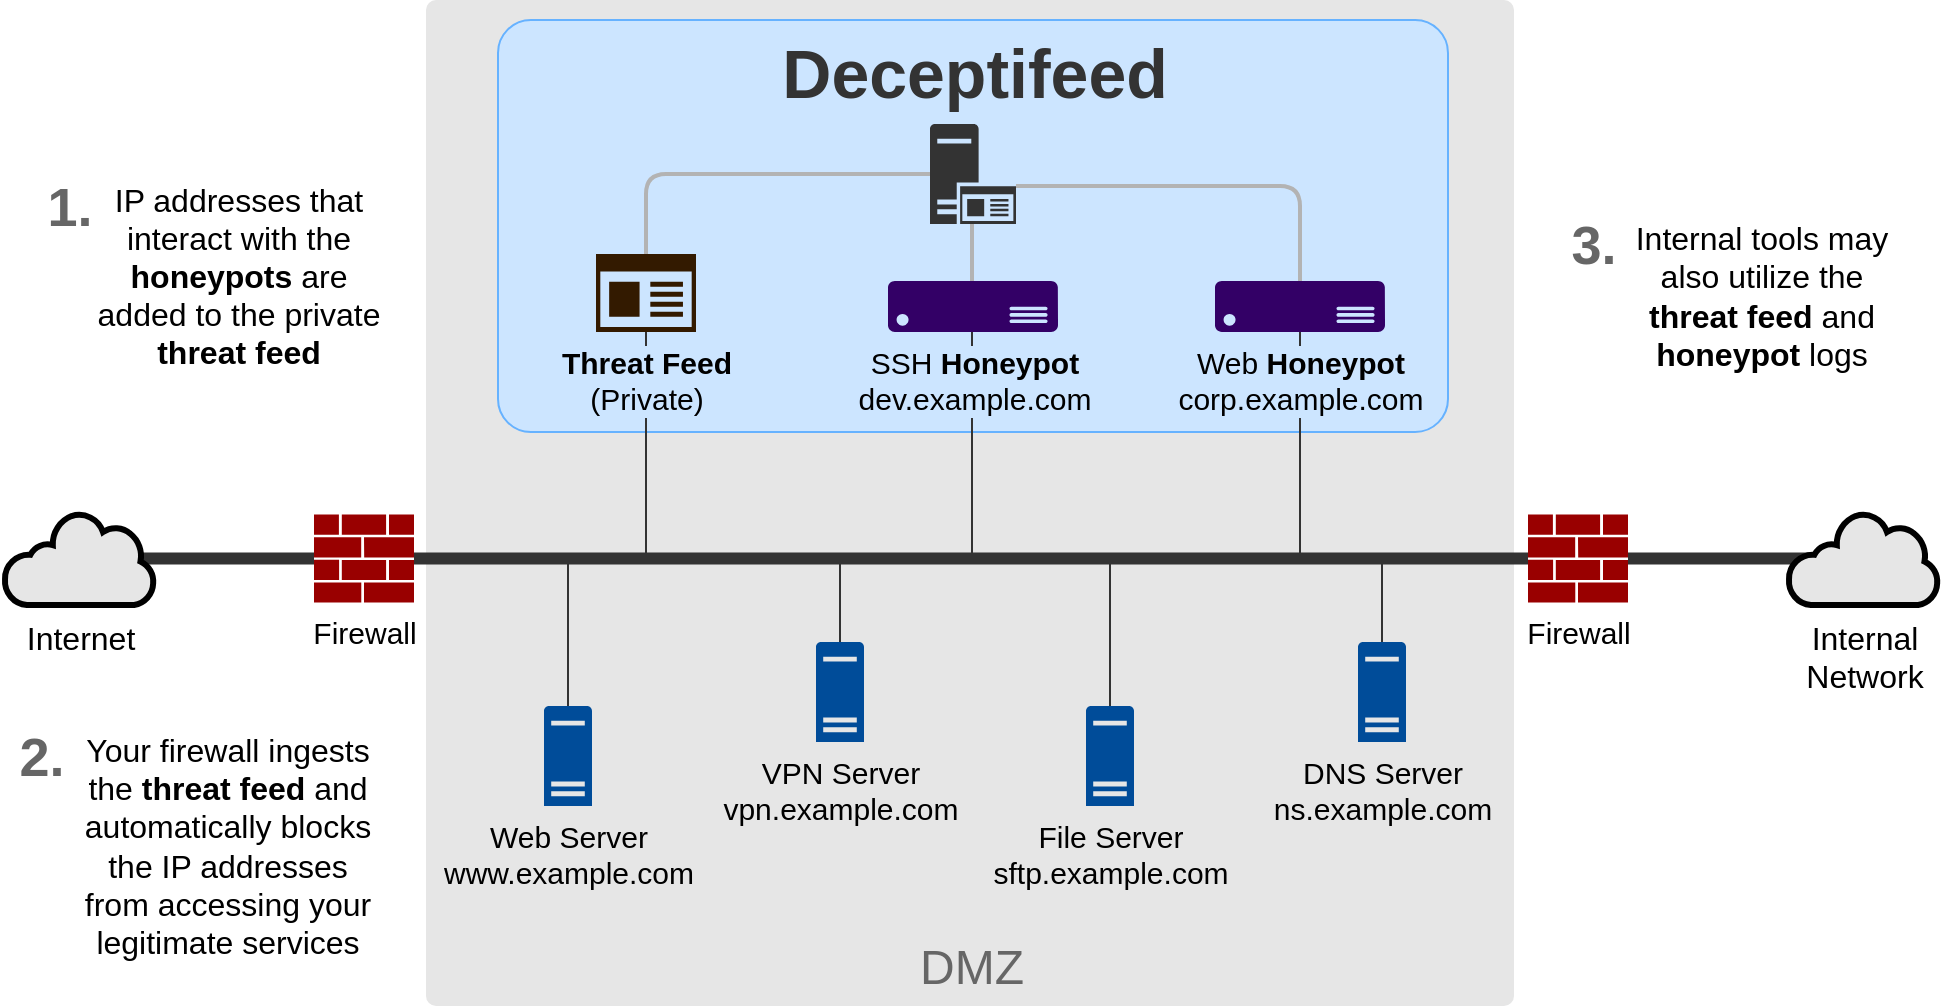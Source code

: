 <mxfile>
  <diagram name="Page-1" id="2Eu4RQjrI3PlWwBZhT0F">
    <mxGraphModel dx="1793" dy="1028" grid="1" gridSize="1" guides="1" tooltips="1" connect="1" arrows="1" fold="1" page="1" pageScale="1" pageWidth="1000" pageHeight="540" background="#ffffff" math="0" shadow="0">
      <root>
        <mxCell id="0" />
        <mxCell id="1" parent="0" />
        <mxCell id="em4zL2hBkfHOsg3rVNTH-55" value="" style="rounded=1;whiteSpace=wrap;labelBackgroundColor=none;fillStyle=auto;glass=0;shadow=0;fillColor=#E6E6E6;fontColor=#333333;strokeColor=none;perimeterSpacing=0;textShadow=0;html=1;horizontal=1;arcSize=1;" parent="1" vertex="1">
          <mxGeometry x="227" y="26" width="544" height="503" as="geometry" />
        </mxCell>
        <mxCell id="em4zL2hBkfHOsg3rVNTH-57" value="" style="rounded=1;whiteSpace=wrap;html=1;fillColor=#cce5ff;strokeColor=#66B2FF;arcSize=8;" parent="1" vertex="1">
          <mxGeometry x="263" y="36" width="475" height="206" as="geometry" />
        </mxCell>
        <mxCell id="em4zL2hBkfHOsg3rVNTH-3" value="Firewall" style="aspect=fixed;pointerEvents=1;shadow=0;dashed=0;html=1;strokeColor=none;labelPosition=center;verticalLabelPosition=bottom;verticalAlign=top;align=center;fillColor=#990000;shape=mxgraph.mscae.enterprise.firewall;fontSize=15;" parent="1" vertex="1">
          <mxGeometry x="778" y="283.25" width="50" height="44" as="geometry" />
        </mxCell>
        <mxCell id="em4zL2hBkfHOsg3rVNTH-121" style="rounded=0;orthogonalLoop=1;jettySize=auto;html=1;exitX=0.5;exitY=0;exitDx=0;exitDy=0;exitPerimeter=0;endArrow=none;endFill=0;strokeColor=#333333;" parent="1" source="em4zL2hBkfHOsg3rVNTH-4" edge="1">
          <mxGeometry relative="1" as="geometry">
            <mxPoint x="298" y="306" as="targetPoint" />
          </mxGeometry>
        </mxCell>
        <mxCell id="em4zL2hBkfHOsg3rVNTH-4" value="&lt;div&gt;Web Server&lt;/div&gt;&lt;div&gt;www.example.com&lt;br&gt;&lt;/div&gt;" style="aspect=fixed;pointerEvents=1;shadow=0;dashed=0;html=1;strokeColor=none;labelPosition=center;verticalLabelPosition=bottom;verticalAlign=top;align=center;fillColor=#004C99;shape=mxgraph.mscae.enterprise.server_generic;horizontal=1;labelBorderColor=none;fontSize=15;strokeWidth=1;perimeterSpacing=0;" parent="1" vertex="1">
          <mxGeometry x="286" y="379" width="24" height="50" as="geometry" />
        </mxCell>
        <mxCell id="em4zL2hBkfHOsg3rVNTH-112" style="rounded=0;orthogonalLoop=1;jettySize=auto;html=1;exitX=0.5;exitY=0;exitDx=0;exitDy=0;exitPerimeter=0;endArrow=none;endFill=0;strokeColor=#333333;" parent="1" edge="1">
          <mxGeometry relative="1" as="geometry">
            <mxPoint x="434" y="305" as="targetPoint" />
            <mxPoint x="434" y="349" as="sourcePoint" />
          </mxGeometry>
        </mxCell>
        <mxCell id="em4zL2hBkfHOsg3rVNTH-5" value="&lt;div&gt;VPN Server&lt;/div&gt;&lt;div&gt;vpn.example.com&lt;br&gt;&lt;/div&gt;" style="aspect=fixed;pointerEvents=1;shadow=0;dashed=0;html=1;strokeColor=none;labelPosition=center;verticalLabelPosition=bottom;verticalAlign=top;align=center;fillColor=#004C99;shape=mxgraph.mscae.enterprise.server_generic;fontSize=15;" parent="1" vertex="1">
          <mxGeometry x="422" y="347" width="24" height="50" as="geometry" />
        </mxCell>
        <mxCell id="em4zL2hBkfHOsg3rVNTH-114" style="rounded=0;orthogonalLoop=1;jettySize=auto;html=1;exitX=0.5;exitY=0;exitDx=0;exitDy=0;exitPerimeter=0;strokeColor=#333333;endArrow=none;endFill=0;" parent="1" source="em4zL2hBkfHOsg3rVNTH-6" edge="1">
          <mxGeometry relative="1" as="geometry">
            <mxPoint x="705" y="305.278" as="targetPoint" />
          </mxGeometry>
        </mxCell>
        <mxCell id="em4zL2hBkfHOsg3rVNTH-6" value="DNS Server&lt;br&gt;ns.example.com" style="aspect=fixed;pointerEvents=1;shadow=0;dashed=0;html=1;strokeColor=none;labelPosition=center;verticalLabelPosition=bottom;verticalAlign=top;align=center;fillColor=#004C99;shape=mxgraph.mscae.enterprise.server_generic;fontSize=15;" parent="1" vertex="1">
          <mxGeometry x="693" y="347" width="24" height="50" as="geometry" />
        </mxCell>
        <mxCell id="em4zL2hBkfHOsg3rVNTH-64" value="&lt;div&gt;IP addresses that interact with the &lt;b&gt;honeypots&lt;/b&gt; are added to the private &lt;b&gt;threat feed&lt;/b&gt;&lt;/div&gt;" style="text;strokeColor=none;align=center;fillColor=none;html=1;verticalAlign=middle;whiteSpace=wrap;rounded=0;fontSize=16;" parent="1" vertex="1">
          <mxGeometry x="58" y="111" width="151" height="106" as="geometry" />
        </mxCell>
        <mxCell id="em4zL2hBkfHOsg3rVNTH-65" value="Your firewall ingests the &lt;b&gt;threat feed&lt;/b&gt; and automatically blocks the IP addresses from accessing your legitimate services" style="text;strokeColor=none;align=center;fillColor=none;html=1;verticalAlign=middle;whiteSpace=wrap;rounded=0;fontSize=16;" parent="1" vertex="1">
          <mxGeometry x="50" y="381" width="156" height="136" as="geometry" />
        </mxCell>
        <mxCell id="em4zL2hBkfHOsg3rVNTH-67" value="Firewall" style="aspect=fixed;pointerEvents=1;shadow=0;dashed=0;html=1;strokeColor=none;labelPosition=center;verticalLabelPosition=bottom;verticalAlign=top;align=center;fillColor=#990000;shape=mxgraph.mscae.enterprise.firewall;fontSize=15;" parent="1" vertex="1">
          <mxGeometry x="171" y="283.25" width="50" height="44" as="geometry" />
        </mxCell>
        <mxCell id="em4zL2hBkfHOsg3rVNTH-72" style="edgeStyle=orthogonalEdgeStyle;rounded=1;orthogonalLoop=1;jettySize=auto;html=1;exitX=1;exitY=0.62;exitDx=0;exitDy=0;exitPerimeter=0;entryX=0.5;entryY=0;entryDx=0;entryDy=0;entryPerimeter=0;curved=0;fillColor=#1ba1e2;strokeColor=#B3B3B3;endArrow=none;endFill=0;strokeWidth=2;" parent="1" source="em4zL2hBkfHOsg3rVNTH-15" target="em4zL2hBkfHOsg3rVNTH-63" edge="1">
          <mxGeometry relative="1" as="geometry" />
        </mxCell>
        <mxCell id="em4zL2hBkfHOsg3rVNTH-75" style="edgeStyle=orthogonalEdgeStyle;rounded=1;orthogonalLoop=1;jettySize=auto;html=1;exitX=0;exitY=0.5;exitDx=0;exitDy=0;exitPerimeter=0;entryX=0.5;entryY=0;entryDx=0;entryDy=0;entryPerimeter=0;curved=0;fillColor=#1ba1e2;strokeColor=#B3B3B3;endArrow=none;endFill=0;strokeWidth=2;" parent="1" source="em4zL2hBkfHOsg3rVNTH-15" target="em4zL2hBkfHOsg3rVNTH-19" edge="1">
          <mxGeometry relative="1" as="geometry" />
        </mxCell>
        <mxCell id="em4zL2hBkfHOsg3rVNTH-110" style="rounded=0;orthogonalLoop=1;jettySize=auto;html=1;exitX=0.5;exitY=1;exitDx=0;exitDy=0;exitPerimeter=0;endArrow=none;endFill=0;strokeColor=#333333;" parent="1" source="em4zL2hBkfHOsg3rVNTH-19" edge="1">
          <mxGeometry relative="1" as="geometry">
            <mxPoint x="337" y="305.556" as="targetPoint" />
          </mxGeometry>
        </mxCell>
        <mxCell id="em4zL2hBkfHOsg3rVNTH-19" value="Threat Feed&lt;br&gt;&lt;span style=&quot;font-weight: normal;&quot;&gt;(Private)&lt;/span&gt;" style="aspect=fixed;pointerEvents=1;shadow=0;dashed=0;html=1;strokeColor=none;labelPosition=center;verticalLabelPosition=bottom;verticalAlign=top;align=center;fillColor=#331A00;shape=mxgraph.mscae.enterprise.app_generic;fontSize=15;fontStyle=1;labelBackgroundColor=#CCE5FF;" parent="1" vertex="1">
          <mxGeometry x="312" y="153" width="50" height="39" as="geometry" />
        </mxCell>
        <mxCell id="em4zL2hBkfHOsg3rVNTH-115" style="rounded=0;orthogonalLoop=1;jettySize=auto;html=1;exitX=0.5;exitY=1;exitDx=0;exitDy=0;exitPerimeter=0;strokeColor=#333333;endArrow=none;endFill=0;" parent="1" source="em4zL2hBkfHOsg3rVNTH-63" edge="1">
          <mxGeometry relative="1" as="geometry">
            <mxPoint x="664" y="305" as="targetPoint" />
          </mxGeometry>
        </mxCell>
        <mxCell id="em4zL2hBkfHOsg3rVNTH-63" value="&lt;div&gt;&lt;font&gt;Web &lt;b&gt;Honeypot&lt;/b&gt;&lt;/font&gt;&lt;/div&gt;&lt;div&gt;&lt;font&gt;corp.example.com&lt;br&gt;&lt;/font&gt;&lt;/div&gt;" style="aspect=fixed;pointerEvents=1;shadow=0;dashed=0;html=1;strokeColor=none;labelPosition=center;verticalLabelPosition=bottom;verticalAlign=top;align=center;fillColor=#330066;shape=mxgraph.azure.server;labelBackgroundColor=#CCE5FF;fontSize=15;horizontal=1;" parent="1" vertex="1">
          <mxGeometry x="621.5" y="166.5" width="85" height="25.5" as="geometry" />
        </mxCell>
        <mxCell id="em4zL2hBkfHOsg3rVNTH-96" value="DMZ" style="text;strokeColor=none;align=center;fillColor=none;html=1;verticalAlign=middle;whiteSpace=wrap;rounded=0;fontSize=24;fontColor=#666666;" parent="1" vertex="1">
          <mxGeometry x="470" y="495" width="60" height="30" as="geometry" />
        </mxCell>
        <mxCell id="em4zL2hBkfHOsg3rVNTH-113" style="rounded=0;orthogonalLoop=1;jettySize=auto;html=1;exitX=0.5;exitY=0;exitDx=0;exitDy=0;exitPerimeter=0;endArrow=none;endFill=0;strokeColor=#333333;" parent="1" source="em4zL2hBkfHOsg3rVNTH-105" edge="1">
          <mxGeometry relative="1" as="geometry">
            <mxPoint x="569" y="306" as="targetPoint" />
          </mxGeometry>
        </mxCell>
        <mxCell id="em4zL2hBkfHOsg3rVNTH-105" value="&lt;div&gt;File Server&lt;/div&gt;&lt;div&gt;sftp.example.com&lt;br&gt;&lt;/div&gt;" style="aspect=fixed;pointerEvents=1;shadow=0;dashed=0;html=1;strokeColor=none;labelPosition=center;verticalLabelPosition=bottom;verticalAlign=top;align=center;fillColor=#004C99;shape=mxgraph.mscae.enterprise.server_generic;fontSize=15;" parent="1" vertex="1">
          <mxGeometry x="557" y="379" width="24" height="50" as="geometry" />
        </mxCell>
        <mxCell id="em4zL2hBkfHOsg3rVNTH-108" style="edgeStyle=orthogonalEdgeStyle;rounded=0;orthogonalLoop=1;jettySize=auto;html=1;exitX=1;exitY=0.5;exitDx=0;exitDy=0;exitPerimeter=0;entryX=0;entryY=0.5;entryDx=0;entryDy=0;entryPerimeter=0;endArrow=none;endFill=0;strokeColor=#333333;strokeWidth=6;" parent="1" source="em4zL2hBkfHOsg3rVNTH-67" target="em4zL2hBkfHOsg3rVNTH-3" edge="1">
          <mxGeometry relative="1" as="geometry" />
        </mxCell>
        <mxCell id="em4zL2hBkfHOsg3rVNTH-122" style="rounded=0;orthogonalLoop=1;jettySize=auto;html=1;exitX=0.5;exitY=1;exitDx=0;exitDy=0;exitPerimeter=0;strokeColor=#333333;endArrow=none;endFill=0;" parent="1" edge="1">
          <mxGeometry relative="1" as="geometry">
            <mxPoint x="500" y="305" as="targetPoint" />
            <mxPoint x="500" y="192" as="sourcePoint" />
          </mxGeometry>
        </mxCell>
        <mxCell id="em4zL2hBkfHOsg3rVNTH-123" style="edgeStyle=orthogonalEdgeStyle;rounded=0;orthogonalLoop=1;jettySize=auto;html=1;exitX=0;exitY=0.5;exitDx=0;exitDy=0;exitPerimeter=0;entryX=0.733;entryY=0.501;entryDx=0;entryDy=0;entryPerimeter=0;strokeWidth=6;strokeColor=#333333;endArrow=none;endFill=0;" parent="1" source="em4zL2hBkfHOsg3rVNTH-67" target="em4zL2hBkfHOsg3rVNTH-68" edge="1">
          <mxGeometry relative="1" as="geometry" />
        </mxCell>
        <mxCell id="em4zL2hBkfHOsg3rVNTH-68" value="&lt;div&gt;Internet&lt;/div&gt;" style="aspect=fixed;pointerEvents=1;shadow=0;dashed=0;html=1;strokeColor=default;labelPosition=center;verticalLabelPosition=bottom;verticalAlign=top;align=center;fillColor=#E6E6E6;shape=mxgraph.mscae.enterprise.internet;fontSize=16;fontFamily=Helvetica;strokeWidth=3;" parent="1" vertex="1">
          <mxGeometry x="16" y="282" width="75" height="46.5" as="geometry" />
        </mxCell>
        <mxCell id="em4zL2hBkfHOsg3rVNTH-124" style="edgeStyle=orthogonalEdgeStyle;rounded=0;orthogonalLoop=1;jettySize=auto;html=1;exitX=1;exitY=0.5;exitDx=0;exitDy=0;exitPerimeter=0;entryX=0.507;entryY=0.501;entryDx=0;entryDy=0;entryPerimeter=0;strokeWidth=6;strokeColor=#333333;endArrow=none;endFill=0;" parent="1" source="em4zL2hBkfHOsg3rVNTH-3" target="em4zL2hBkfHOsg3rVNTH-8" edge="1">
          <mxGeometry relative="1" as="geometry" />
        </mxCell>
        <mxCell id="em4zL2hBkfHOsg3rVNTH-8" value="&lt;div&gt;Internal&lt;/div&gt;&lt;div&gt;Network&lt;br&gt;&lt;/div&gt;" style="pointerEvents=1;shadow=0;dashed=0;html=1;strokeColor=default;labelPosition=center;verticalLabelPosition=bottom;verticalAlign=top;align=center;fillColor=#E6E6E6;shape=mxgraph.mscae.enterprise.internet;fontSize=16;aspect=fixed;strokeWidth=3;perimeterSpacing=0;" parent="1" vertex="1">
          <mxGeometry x="908" y="282" width="75" height="46.5" as="geometry" />
        </mxCell>
        <mxCell id="em4zL2hBkfHOsg3rVNTH-125" style="rounded=0;orthogonalLoop=1;jettySize=auto;html=1;exitX=0.5;exitY=1;exitDx=0;exitDy=0;exitPerimeter=0;strokeColor=#B3B3B3;endArrow=none;endFill=0;strokeWidth=2;" parent="1" edge="1">
          <mxGeometry relative="1" as="geometry">
            <mxPoint x="500" y="167" as="targetPoint" />
            <mxPoint x="500" y="138" as="sourcePoint" />
          </mxGeometry>
        </mxCell>
        <mxCell id="em4zL2hBkfHOsg3rVNTH-61" value="&lt;div&gt;SSH &lt;b&gt;Honeypot&lt;/b&gt;&lt;/div&gt;&lt;div&gt;dev.example.com&lt;br&gt;&lt;/div&gt;" style="aspect=fixed;pointerEvents=1;shadow=0;dashed=0;html=1;strokeColor=none;labelPosition=center;verticalLabelPosition=bottom;verticalAlign=top;align=center;fillColor=#330066;shape=mxgraph.azure.server;fontSize=15;labelBackgroundColor=#CCE5FF;" parent="1" vertex="1">
          <mxGeometry x="458" y="166.5" width="85" height="25.5" as="geometry" />
        </mxCell>
        <mxCell id="em4zL2hBkfHOsg3rVNTH-15" value="Deceptifeed" style="aspect=fixed;pointerEvents=1;shadow=0;dashed=0;html=1;strokeColor=none;labelPosition=center;verticalLabelPosition=top;verticalAlign=middle;align=center;fillColor=#333333;shape=mxgraph.mscae.enterprise.application_server2;fontSize=34;fontStyle=1;fontColor=#333333;" parent="1" vertex="1">
          <mxGeometry x="479" y="88" width="43" height="50" as="geometry" />
        </mxCell>
        <mxCell id="em4zL2hBkfHOsg3rVNTH-126" value="Internal tools may also utilize the &lt;b&gt;threat feed&lt;/b&gt; and &lt;b&gt;honeypot&lt;/b&gt; logs" style="text;strokeColor=none;align=center;fillColor=none;html=1;verticalAlign=middle;whiteSpace=wrap;rounded=0;fontSize=16;fontColor=#000000;" parent="1" vertex="1">
          <mxGeometry x="829" y="137" width="132" height="74" as="geometry" />
        </mxCell>
        <mxCell id="em4zL2hBkfHOsg3rVNTH-128" value="1." style="text;strokeColor=none;align=center;fillColor=none;html=1;verticalAlign=middle;whiteSpace=wrap;rounded=0;fontSize=27;fontStyle=1;fontColor=#666666;" parent="1" vertex="1">
          <mxGeometry x="34" y="112" width="30" height="35" as="geometry" />
        </mxCell>
        <mxCell id="em4zL2hBkfHOsg3rVNTH-129" value="2." style="text;strokeColor=none;align=center;fillColor=none;html=1;verticalAlign=middle;whiteSpace=wrap;rounded=0;fontSize=27;fontStyle=1;fontColor=#666666;" parent="1" vertex="1">
          <mxGeometry x="20" y="387" width="30" height="35" as="geometry" />
        </mxCell>
        <mxCell id="em4zL2hBkfHOsg3rVNTH-130" value="3." style="text;strokeColor=none;align=center;fillColor=none;html=1;verticalAlign=middle;whiteSpace=wrap;rounded=0;fontSize=27;fontStyle=1;fontColor=#666666;" parent="1" vertex="1">
          <mxGeometry x="796" y="133" width="30" height="32" as="geometry" />
        </mxCell>
      </root>
    </mxGraphModel>
  </diagram>
</mxfile>
